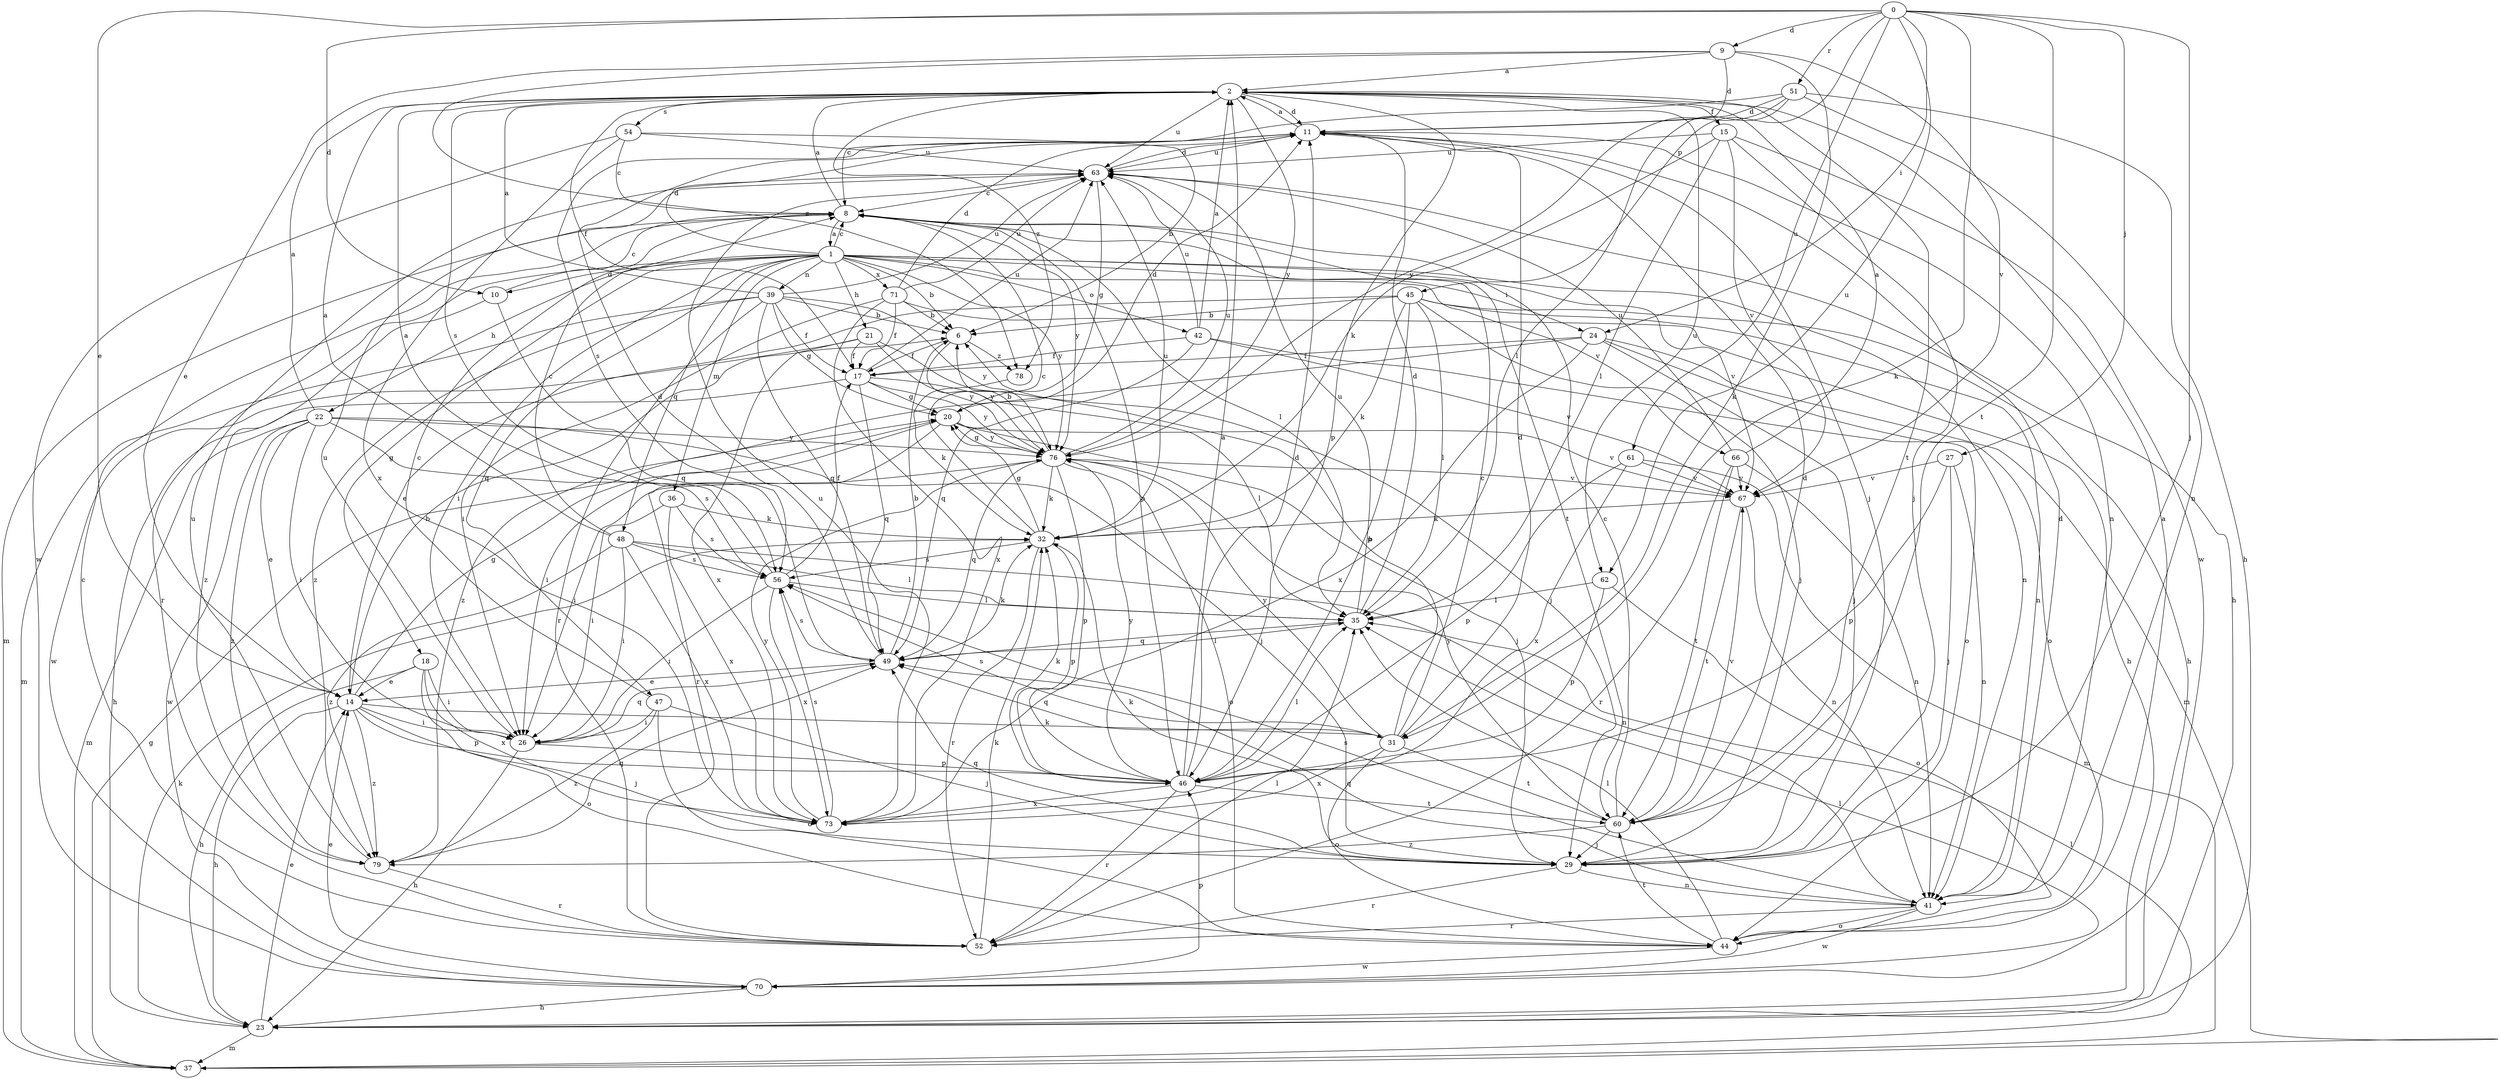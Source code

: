 strict digraph  {
0;
1;
2;
6;
8;
9;
10;
11;
14;
15;
17;
18;
20;
21;
22;
23;
24;
26;
27;
29;
31;
32;
35;
36;
37;
39;
41;
42;
44;
45;
46;
47;
48;
49;
51;
52;
54;
56;
60;
61;
62;
63;
66;
67;
70;
71;
73;
76;
78;
79;
0 -> 9  [label=d];
0 -> 10  [label=d];
0 -> 14  [label=e];
0 -> 24  [label=i];
0 -> 27  [label=j];
0 -> 29  [label=j];
0 -> 31  [label=k];
0 -> 45  [label=p];
0 -> 51  [label=r];
0 -> 60  [label=t];
0 -> 61  [label=u];
0 -> 62  [label=u];
1 -> 6  [label=b];
1 -> 8  [label=c];
1 -> 10  [label=d];
1 -> 11  [label=d];
1 -> 18  [label=g];
1 -> 21  [label=h];
1 -> 22  [label=h];
1 -> 24  [label=i];
1 -> 26  [label=i];
1 -> 36  [label=m];
1 -> 39  [label=n];
1 -> 41  [label=n];
1 -> 42  [label=o];
1 -> 47  [label=q];
1 -> 48  [label=q];
1 -> 52  [label=r];
1 -> 66  [label=v];
1 -> 67  [label=v];
1 -> 71  [label=x];
1 -> 76  [label=y];
2 -> 11  [label=d];
2 -> 15  [label=f];
2 -> 17  [label=f];
2 -> 46  [label=p];
2 -> 54  [label=s];
2 -> 56  [label=s];
2 -> 60  [label=t];
2 -> 62  [label=u];
2 -> 63  [label=u];
2 -> 76  [label=y];
2 -> 78  [label=z];
6 -> 17  [label=f];
6 -> 76  [label=y];
6 -> 78  [label=z];
8 -> 1  [label=a];
8 -> 2  [label=a];
8 -> 35  [label=l];
8 -> 37  [label=m];
8 -> 46  [label=p];
8 -> 60  [label=t];
8 -> 76  [label=y];
9 -> 2  [label=a];
9 -> 11  [label=d];
9 -> 14  [label=e];
9 -> 31  [label=k];
9 -> 67  [label=v];
9 -> 78  [label=z];
10 -> 8  [label=c];
10 -> 49  [label=q];
10 -> 79  [label=z];
11 -> 2  [label=a];
11 -> 29  [label=j];
11 -> 41  [label=n];
11 -> 56  [label=s];
11 -> 63  [label=u];
14 -> 6  [label=b];
14 -> 20  [label=g];
14 -> 23  [label=h];
14 -> 26  [label=i];
14 -> 29  [label=j];
14 -> 31  [label=k];
14 -> 46  [label=p];
14 -> 79  [label=z];
15 -> 29  [label=j];
15 -> 32  [label=k];
15 -> 35  [label=l];
15 -> 63  [label=u];
15 -> 67  [label=v];
15 -> 70  [label=w];
17 -> 20  [label=g];
17 -> 23  [label=h];
17 -> 35  [label=l];
17 -> 49  [label=q];
17 -> 63  [label=u];
17 -> 76  [label=y];
18 -> 14  [label=e];
18 -> 23  [label=h];
18 -> 26  [label=i];
18 -> 44  [label=o];
18 -> 73  [label=x];
20 -> 11  [label=d];
20 -> 26  [label=i];
20 -> 29  [label=j];
20 -> 52  [label=r];
20 -> 67  [label=v];
20 -> 76  [label=y];
21 -> 17  [label=f];
21 -> 29  [label=j];
21 -> 70  [label=w];
21 -> 73  [label=x];
21 -> 76  [label=y];
22 -> 2  [label=a];
22 -> 14  [label=e];
22 -> 26  [label=i];
22 -> 29  [label=j];
22 -> 37  [label=m];
22 -> 56  [label=s];
22 -> 70  [label=w];
22 -> 76  [label=y];
22 -> 79  [label=z];
23 -> 14  [label=e];
23 -> 32  [label=k];
23 -> 37  [label=m];
24 -> 17  [label=f];
24 -> 29  [label=j];
24 -> 37  [label=m];
24 -> 44  [label=o];
24 -> 73  [label=x];
24 -> 79  [label=z];
26 -> 23  [label=h];
26 -> 46  [label=p];
26 -> 49  [label=q];
26 -> 63  [label=u];
27 -> 29  [label=j];
27 -> 41  [label=n];
27 -> 46  [label=p];
27 -> 67  [label=v];
29 -> 32  [label=k];
29 -> 41  [label=n];
29 -> 49  [label=q];
29 -> 52  [label=r];
31 -> 6  [label=b];
31 -> 8  [label=c];
31 -> 11  [label=d];
31 -> 44  [label=o];
31 -> 49  [label=q];
31 -> 56  [label=s];
31 -> 60  [label=t];
31 -> 73  [label=x];
31 -> 76  [label=y];
32 -> 8  [label=c];
32 -> 20  [label=g];
32 -> 46  [label=p];
32 -> 52  [label=r];
32 -> 56  [label=s];
32 -> 63  [label=u];
35 -> 11  [label=d];
35 -> 49  [label=q];
35 -> 63  [label=u];
36 -> 26  [label=i];
36 -> 32  [label=k];
36 -> 56  [label=s];
36 -> 73  [label=x];
37 -> 20  [label=g];
37 -> 35  [label=l];
39 -> 2  [label=a];
39 -> 6  [label=b];
39 -> 17  [label=f];
39 -> 20  [label=g];
39 -> 37  [label=m];
39 -> 49  [label=q];
39 -> 52  [label=r];
39 -> 63  [label=u];
39 -> 76  [label=y];
39 -> 79  [label=z];
41 -> 11  [label=d];
41 -> 44  [label=o];
41 -> 49  [label=q];
41 -> 52  [label=r];
41 -> 56  [label=s];
41 -> 70  [label=w];
42 -> 2  [label=a];
42 -> 17  [label=f];
42 -> 44  [label=o];
42 -> 49  [label=q];
42 -> 63  [label=u];
42 -> 67  [label=v];
44 -> 2  [label=a];
44 -> 35  [label=l];
44 -> 60  [label=t];
44 -> 70  [label=w];
45 -> 6  [label=b];
45 -> 14  [label=e];
45 -> 23  [label=h];
45 -> 29  [label=j];
45 -> 32  [label=k];
45 -> 35  [label=l];
45 -> 41  [label=n];
45 -> 46  [label=p];
46 -> 2  [label=a];
46 -> 11  [label=d];
46 -> 32  [label=k];
46 -> 35  [label=l];
46 -> 52  [label=r];
46 -> 60  [label=t];
46 -> 73  [label=x];
46 -> 76  [label=y];
47 -> 8  [label=c];
47 -> 26  [label=i];
47 -> 29  [label=j];
47 -> 44  [label=o];
47 -> 79  [label=z];
48 -> 2  [label=a];
48 -> 8  [label=c];
48 -> 26  [label=i];
48 -> 35  [label=l];
48 -> 41  [label=n];
48 -> 56  [label=s];
48 -> 73  [label=x];
48 -> 79  [label=z];
49 -> 6  [label=b];
49 -> 11  [label=d];
49 -> 14  [label=e];
49 -> 32  [label=k];
49 -> 35  [label=l];
49 -> 56  [label=s];
51 -> 8  [label=c];
51 -> 11  [label=d];
51 -> 23  [label=h];
51 -> 35  [label=l];
51 -> 41  [label=n];
51 -> 76  [label=y];
52 -> 8  [label=c];
52 -> 32  [label=k];
52 -> 35  [label=l];
54 -> 6  [label=b];
54 -> 8  [label=c];
54 -> 63  [label=u];
54 -> 70  [label=w];
54 -> 73  [label=x];
56 -> 2  [label=a];
56 -> 17  [label=f];
56 -> 26  [label=i];
56 -> 35  [label=l];
56 -> 73  [label=x];
60 -> 8  [label=c];
60 -> 11  [label=d];
60 -> 29  [label=j];
60 -> 67  [label=v];
60 -> 76  [label=y];
60 -> 79  [label=z];
61 -> 37  [label=m];
61 -> 46  [label=p];
61 -> 67  [label=v];
61 -> 73  [label=x];
62 -> 35  [label=l];
62 -> 44  [label=o];
62 -> 46  [label=p];
63 -> 8  [label=c];
63 -> 11  [label=d];
63 -> 20  [label=g];
63 -> 23  [label=h];
66 -> 2  [label=a];
66 -> 41  [label=n];
66 -> 52  [label=r];
66 -> 60  [label=t];
66 -> 63  [label=u];
66 -> 67  [label=v];
67 -> 32  [label=k];
67 -> 41  [label=n];
67 -> 60  [label=t];
70 -> 14  [label=e];
70 -> 23  [label=h];
70 -> 35  [label=l];
70 -> 46  [label=p];
71 -> 6  [label=b];
71 -> 11  [label=d];
71 -> 17  [label=f];
71 -> 23  [label=h];
71 -> 26  [label=i];
71 -> 63  [label=u];
71 -> 73  [label=x];
73 -> 56  [label=s];
73 -> 63  [label=u];
73 -> 76  [label=y];
76 -> 6  [label=b];
76 -> 20  [label=g];
76 -> 26  [label=i];
76 -> 32  [label=k];
76 -> 44  [label=o];
76 -> 46  [label=p];
76 -> 49  [label=q];
76 -> 63  [label=u];
76 -> 67  [label=v];
78 -> 32  [label=k];
79 -> 49  [label=q];
79 -> 52  [label=r];
79 -> 63  [label=u];
}
